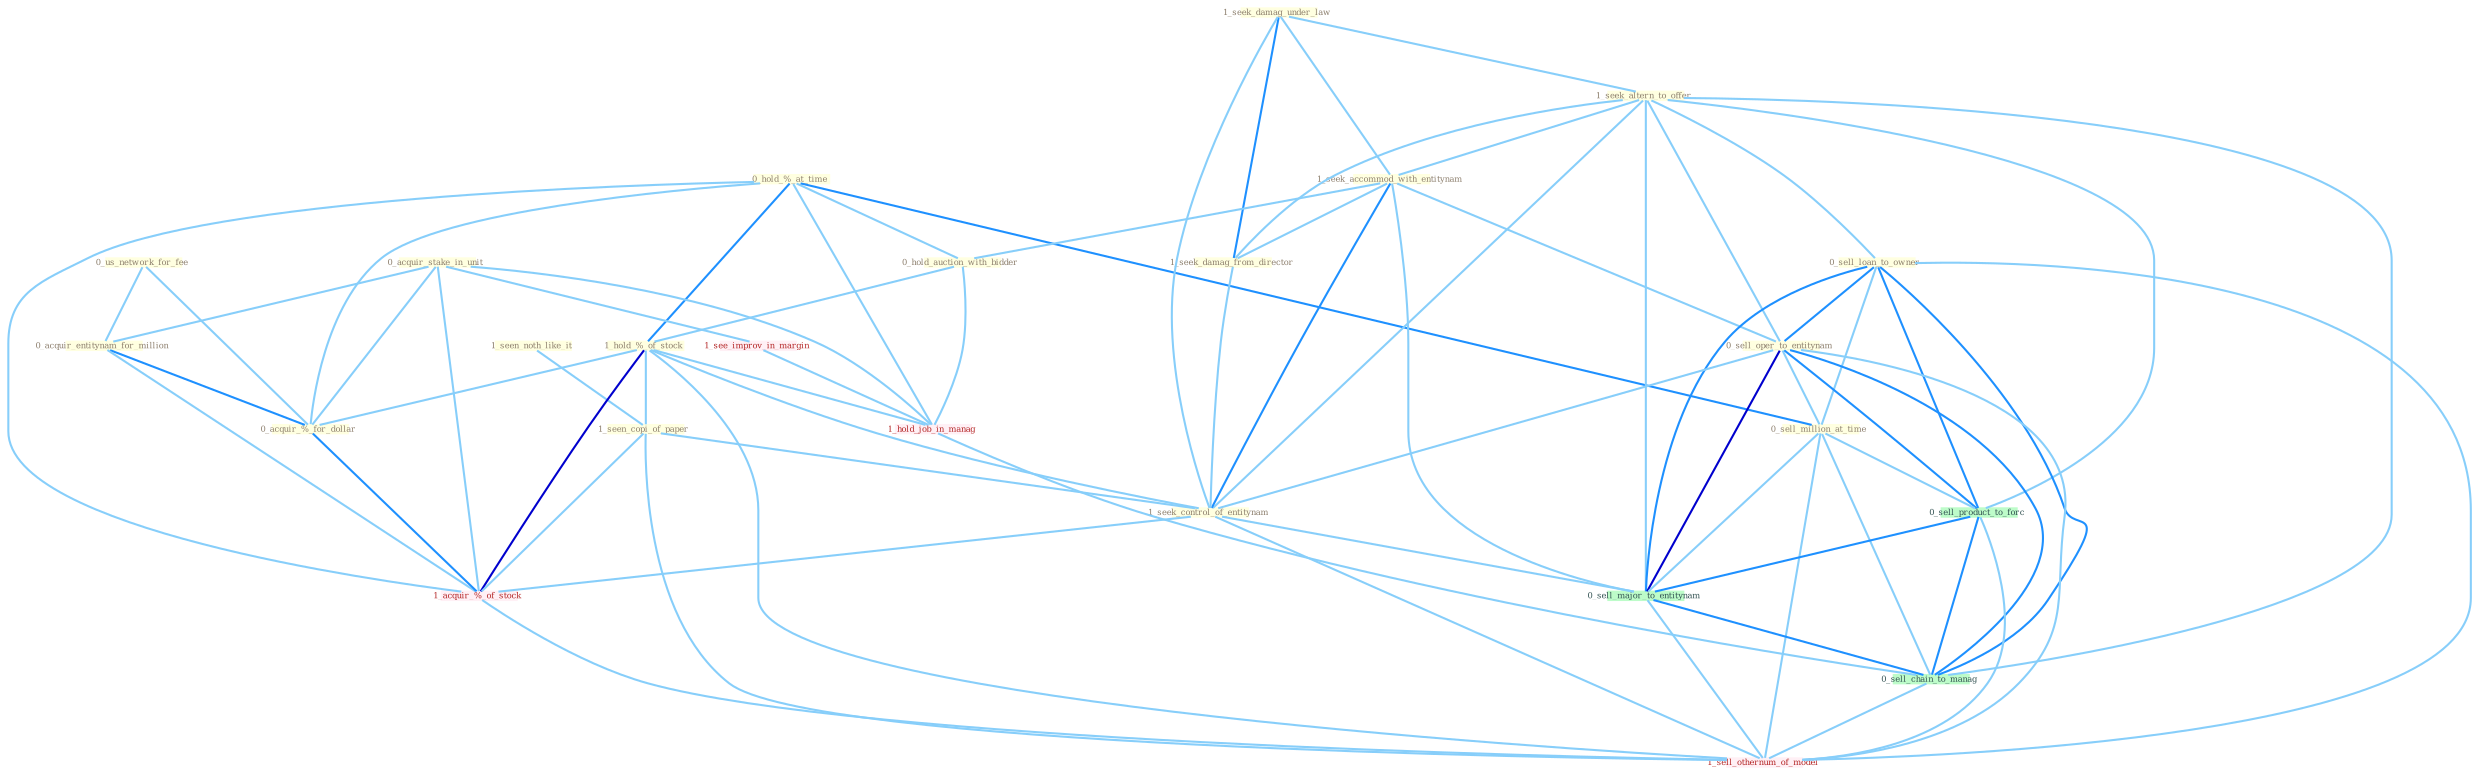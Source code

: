 Graph G{ 
    node
    [shape=polygon,style=filled,width=.5,height=.06,color="#BDFCC9",fixedsize=true,fontsize=4,
    fontcolor="#2f4f4f"];
    {node
    [color="#ffffe0", fontcolor="#8b7d6b"] "0_hold_%_at_time " "1_seek_damag_under_law " "1_seek_altern_to_offer " "1_seek_accommod_with_entitynam " "1_seen_noth_like_it " "0_acquir_stake_in_unit " "0_hold_auction_with_bidder " "1_seek_damag_from_director " "1_hold_%_of_stock " "1_seen_copi_of_paper " "0_sell_loan_to_owner " "0_sell_oper_to_entitynam " "0_us_network_for_fee " "0_acquir_entitynam_for_million " "0_acquir_%_for_dollar " "0_sell_million_at_time " "1_seek_control_of_entitynam "}
{node [color="#fff0f5", fontcolor="#b22222"] "1_see_improv_in_margin " "1_acquir_%_of_stock " "1_hold_job_in_manag " "1_sell_othernum_of_model "}
edge [color="#B0E2FF"];

	"0_hold_%_at_time " -- "0_hold_auction_with_bidder " [w="1", color="#87cefa" ];
	"0_hold_%_at_time " -- "1_hold_%_of_stock " [w="2", color="#1e90ff" , len=0.8];
	"0_hold_%_at_time " -- "0_acquir_%_for_dollar " [w="1", color="#87cefa" ];
	"0_hold_%_at_time " -- "0_sell_million_at_time " [w="2", color="#1e90ff" , len=0.8];
	"0_hold_%_at_time " -- "1_acquir_%_of_stock " [w="1", color="#87cefa" ];
	"0_hold_%_at_time " -- "1_hold_job_in_manag " [w="1", color="#87cefa" ];
	"1_seek_damag_under_law " -- "1_seek_altern_to_offer " [w="1", color="#87cefa" ];
	"1_seek_damag_under_law " -- "1_seek_accommod_with_entitynam " [w="1", color="#87cefa" ];
	"1_seek_damag_under_law " -- "1_seek_damag_from_director " [w="2", color="#1e90ff" , len=0.8];
	"1_seek_damag_under_law " -- "1_seek_control_of_entitynam " [w="1", color="#87cefa" ];
	"1_seek_altern_to_offer " -- "1_seek_accommod_with_entitynam " [w="1", color="#87cefa" ];
	"1_seek_altern_to_offer " -- "1_seek_damag_from_director " [w="1", color="#87cefa" ];
	"1_seek_altern_to_offer " -- "0_sell_loan_to_owner " [w="1", color="#87cefa" ];
	"1_seek_altern_to_offer " -- "0_sell_oper_to_entitynam " [w="1", color="#87cefa" ];
	"1_seek_altern_to_offer " -- "1_seek_control_of_entitynam " [w="1", color="#87cefa" ];
	"1_seek_altern_to_offer " -- "0_sell_product_to_forc " [w="1", color="#87cefa" ];
	"1_seek_altern_to_offer " -- "0_sell_major_to_entitynam " [w="1", color="#87cefa" ];
	"1_seek_altern_to_offer " -- "0_sell_chain_to_manag " [w="1", color="#87cefa" ];
	"1_seek_accommod_with_entitynam " -- "0_hold_auction_with_bidder " [w="1", color="#87cefa" ];
	"1_seek_accommod_with_entitynam " -- "1_seek_damag_from_director " [w="1", color="#87cefa" ];
	"1_seek_accommod_with_entitynam " -- "0_sell_oper_to_entitynam " [w="1", color="#87cefa" ];
	"1_seek_accommod_with_entitynam " -- "1_seek_control_of_entitynam " [w="2", color="#1e90ff" , len=0.8];
	"1_seek_accommod_with_entitynam " -- "0_sell_major_to_entitynam " [w="1", color="#87cefa" ];
	"1_seen_noth_like_it " -- "1_seen_copi_of_paper " [w="1", color="#87cefa" ];
	"0_acquir_stake_in_unit " -- "0_acquir_entitynam_for_million " [w="1", color="#87cefa" ];
	"0_acquir_stake_in_unit " -- "0_acquir_%_for_dollar " [w="1", color="#87cefa" ];
	"0_acquir_stake_in_unit " -- "1_see_improv_in_margin " [w="1", color="#87cefa" ];
	"0_acquir_stake_in_unit " -- "1_acquir_%_of_stock " [w="1", color="#87cefa" ];
	"0_acquir_stake_in_unit " -- "1_hold_job_in_manag " [w="1", color="#87cefa" ];
	"0_hold_auction_with_bidder " -- "1_hold_%_of_stock " [w="1", color="#87cefa" ];
	"0_hold_auction_with_bidder " -- "1_hold_job_in_manag " [w="1", color="#87cefa" ];
	"1_seek_damag_from_director " -- "1_seek_control_of_entitynam " [w="1", color="#87cefa" ];
	"1_hold_%_of_stock " -- "1_seen_copi_of_paper " [w="1", color="#87cefa" ];
	"1_hold_%_of_stock " -- "0_acquir_%_for_dollar " [w="1", color="#87cefa" ];
	"1_hold_%_of_stock " -- "1_seek_control_of_entitynam " [w="1", color="#87cefa" ];
	"1_hold_%_of_stock " -- "1_acquir_%_of_stock " [w="3", color="#0000cd" , len=0.6];
	"1_hold_%_of_stock " -- "1_hold_job_in_manag " [w="1", color="#87cefa" ];
	"1_hold_%_of_stock " -- "1_sell_othernum_of_model " [w="1", color="#87cefa" ];
	"1_seen_copi_of_paper " -- "1_seek_control_of_entitynam " [w="1", color="#87cefa" ];
	"1_seen_copi_of_paper " -- "1_acquir_%_of_stock " [w="1", color="#87cefa" ];
	"1_seen_copi_of_paper " -- "1_sell_othernum_of_model " [w="1", color="#87cefa" ];
	"0_sell_loan_to_owner " -- "0_sell_oper_to_entitynam " [w="2", color="#1e90ff" , len=0.8];
	"0_sell_loan_to_owner " -- "0_sell_million_at_time " [w="1", color="#87cefa" ];
	"0_sell_loan_to_owner " -- "0_sell_product_to_forc " [w="2", color="#1e90ff" , len=0.8];
	"0_sell_loan_to_owner " -- "0_sell_major_to_entitynam " [w="2", color="#1e90ff" , len=0.8];
	"0_sell_loan_to_owner " -- "0_sell_chain_to_manag " [w="2", color="#1e90ff" , len=0.8];
	"0_sell_loan_to_owner " -- "1_sell_othernum_of_model " [w="1", color="#87cefa" ];
	"0_sell_oper_to_entitynam " -- "0_sell_million_at_time " [w="1", color="#87cefa" ];
	"0_sell_oper_to_entitynam " -- "1_seek_control_of_entitynam " [w="1", color="#87cefa" ];
	"0_sell_oper_to_entitynam " -- "0_sell_product_to_forc " [w="2", color="#1e90ff" , len=0.8];
	"0_sell_oper_to_entitynam " -- "0_sell_major_to_entitynam " [w="3", color="#0000cd" , len=0.6];
	"0_sell_oper_to_entitynam " -- "0_sell_chain_to_manag " [w="2", color="#1e90ff" , len=0.8];
	"0_sell_oper_to_entitynam " -- "1_sell_othernum_of_model " [w="1", color="#87cefa" ];
	"0_us_network_for_fee " -- "0_acquir_entitynam_for_million " [w="1", color="#87cefa" ];
	"0_us_network_for_fee " -- "0_acquir_%_for_dollar " [w="1", color="#87cefa" ];
	"0_acquir_entitynam_for_million " -- "0_acquir_%_for_dollar " [w="2", color="#1e90ff" , len=0.8];
	"0_acquir_entitynam_for_million " -- "1_acquir_%_of_stock " [w="1", color="#87cefa" ];
	"0_acquir_%_for_dollar " -- "1_acquir_%_of_stock " [w="2", color="#1e90ff" , len=0.8];
	"0_sell_million_at_time " -- "0_sell_product_to_forc " [w="1", color="#87cefa" ];
	"0_sell_million_at_time " -- "0_sell_major_to_entitynam " [w="1", color="#87cefa" ];
	"0_sell_million_at_time " -- "0_sell_chain_to_manag " [w="1", color="#87cefa" ];
	"0_sell_million_at_time " -- "1_sell_othernum_of_model " [w="1", color="#87cefa" ];
	"1_seek_control_of_entitynam " -- "1_acquir_%_of_stock " [w="1", color="#87cefa" ];
	"1_seek_control_of_entitynam " -- "0_sell_major_to_entitynam " [w="1", color="#87cefa" ];
	"1_seek_control_of_entitynam " -- "1_sell_othernum_of_model " [w="1", color="#87cefa" ];
	"1_see_improv_in_margin " -- "1_hold_job_in_manag " [w="1", color="#87cefa" ];
	"1_acquir_%_of_stock " -- "1_sell_othernum_of_model " [w="1", color="#87cefa" ];
	"1_hold_job_in_manag " -- "0_sell_chain_to_manag " [w="1", color="#87cefa" ];
	"0_sell_product_to_forc " -- "0_sell_major_to_entitynam " [w="2", color="#1e90ff" , len=0.8];
	"0_sell_product_to_forc " -- "0_sell_chain_to_manag " [w="2", color="#1e90ff" , len=0.8];
	"0_sell_product_to_forc " -- "1_sell_othernum_of_model " [w="1", color="#87cefa" ];
	"0_sell_major_to_entitynam " -- "0_sell_chain_to_manag " [w="2", color="#1e90ff" , len=0.8];
	"0_sell_major_to_entitynam " -- "1_sell_othernum_of_model " [w="1", color="#87cefa" ];
	"0_sell_chain_to_manag " -- "1_sell_othernum_of_model " [w="1", color="#87cefa" ];
}